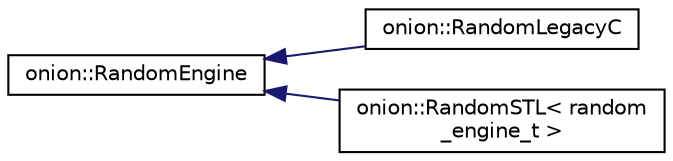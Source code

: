 digraph "Graphical Class Hierarchy"
{
 // LATEX_PDF_SIZE
  edge [fontname="Helvetica",fontsize="10",labelfontname="Helvetica",labelfontsize="10"];
  node [fontname="Helvetica",fontsize="10",shape=record];
  rankdir="LR";
  Node0 [label="onion::RandomEngine",height=0.2,width=0.4,color="black", fillcolor="white", style="filled",URL="$classonion_1_1_random_engine.html",tooltip="Inteface class for random number generation."];
  Node0 -> Node1 [dir="back",color="midnightblue",fontsize="10",style="solid",fontname="Helvetica"];
  Node1 [label="onion::RandomLegacyC",height=0.2,width=0.4,color="black", fillcolor="white", style="filled",URL="$classonion_1_1_random_legacy_c.html",tooltip="Implements the RandomEngine interface using legacy C functions from C stdlib."];
  Node0 -> Node2 [dir="back",color="midnightblue",fontsize="10",style="solid",fontname="Helvetica"];
  Node2 [label="onion::RandomSTL\< random\l_engine_t \>",height=0.2,width=0.4,color="black", fillcolor="white", style="filled",URL="$classonion_1_1_random_s_t_l.html",tooltip="Implements the RandomEngine interface using the C++ STL facilities."];
}
